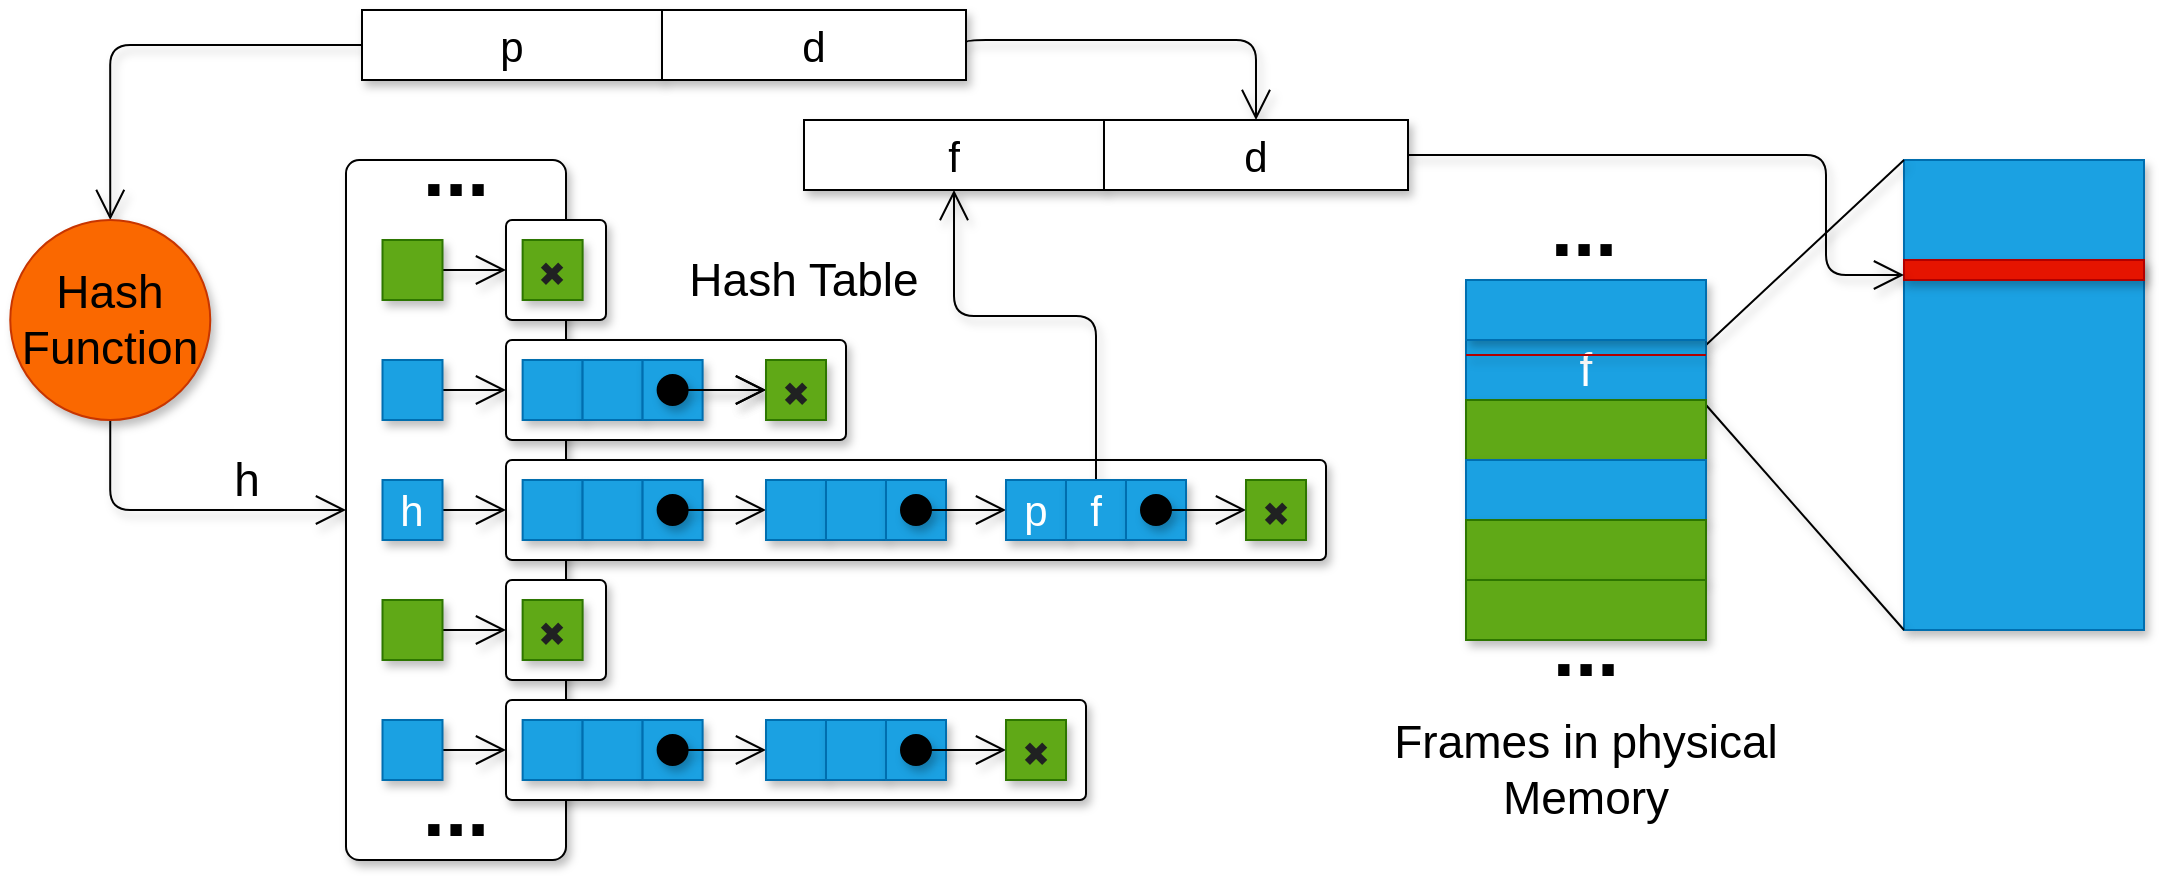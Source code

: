 <mxfile>
    <diagram id="uFBe2H4pg3KC3UbeyhN0" name="Page-1">
        <mxGraphModel dx="581" dy="700" grid="1" gridSize="10" guides="1" tooltips="1" connect="1" arrows="1" fold="1" page="1" pageScale="1" pageWidth="850" pageHeight="1100" math="0" shadow="0">
            <root>
                <mxCell id="0"/>
                <mxCell id="1" parent="0"/>
                <mxCell id="121" style="edgeStyle=orthogonalEdgeStyle;html=1;exitX=0;exitY=0.5;exitDx=0;exitDy=0;entryX=0.5;entryY=0;entryDx=0;entryDy=0;fontSize=23;endArrow=open;endFill=0;endSize=13;shadow=1;" parent="1" source="2" target="6" edge="1">
                    <mxGeometry relative="1" as="geometry"/>
                </mxCell>
                <mxCell id="2" value="p" style="rounded=0;whiteSpace=wrap;html=1;fontSize=21;verticalAlign=middle;shadow=1;" parent="1" vertex="1">
                    <mxGeometry x="178" y="25" width="150" height="35" as="geometry"/>
                </mxCell>
                <mxCell id="154" style="edgeStyle=orthogonalEdgeStyle;html=1;exitX=1;exitY=0.5;exitDx=0;exitDy=0;entryX=0.5;entryY=0;entryDx=0;entryDy=0;fontSize=23;endArrow=open;endFill=0;endSize=13;shadow=1;" parent="1" source="4" target="171" edge="1">
                    <mxGeometry relative="1" as="geometry">
                        <Array as="points">
                            <mxPoint x="480" y="40"/>
                            <mxPoint x="625" y="40"/>
                        </Array>
                    </mxGeometry>
                </mxCell>
                <mxCell id="4" value="d" style="rounded=0;whiteSpace=wrap;html=1;fontSize=21;verticalAlign=middle;shadow=1;" parent="1" vertex="1">
                    <mxGeometry x="328" y="25" width="152" height="35" as="geometry"/>
                </mxCell>
                <mxCell id="122" value="h" style="edgeStyle=orthogonalEdgeStyle;html=1;exitX=0.5;exitY=1;exitDx=0;exitDy=0;entryX=0;entryY=0.5;entryDx=0;entryDy=0;fontSize=23;endArrow=open;endFill=0;endSize=13;shadow=1;" parent="1" source="6" target="7" edge="1">
                    <mxGeometry x="0.386" y="15" relative="1" as="geometry">
                        <mxPoint as="offset"/>
                    </mxGeometry>
                </mxCell>
                <mxCell id="6" value="Hash&lt;br style=&quot;font-size: 23px;&quot;&gt;Function" style="ellipse;whiteSpace=wrap;html=1;aspect=fixed;fontSize=23;fillColor=#fa6800;strokeColor=#C73500;fontColor=#000000;shadow=1;" parent="1" vertex="1">
                    <mxGeometry x="2.13" y="130" width="100" height="100" as="geometry"/>
                </mxCell>
                <mxCell id="7" value="" style="rounded=1;whiteSpace=wrap;html=1;fontSize=29;verticalAlign=top;arcSize=6;shadow=1;" parent="1" vertex="1">
                    <mxGeometry x="170" y="100" width="110" height="350" as="geometry"/>
                </mxCell>
                <mxCell id="8" style="edgeStyle=none;html=1;exitX=1;exitY=0.5;exitDx=0;exitDy=0;entryX=0;entryY=0.5;entryDx=0;entryDy=0;fontSize=30;endArrow=open;endFill=0;endSize=13;shadow=1;" parent="1" source="9" target="100" edge="1">
                    <mxGeometry relative="1" as="geometry">
                        <mxPoint x="259.56" y="155" as="targetPoint"/>
                    </mxGeometry>
                </mxCell>
                <mxCell id="9" value="" style="rounded=0;whiteSpace=wrap;html=1;fontSize=21;verticalAlign=bottom;fillColor=#60a917;strokeColor=#2D7600;fontColor=#ffffff;shadow=1;" parent="1" vertex="1">
                    <mxGeometry x="188.25" y="140" width="30" height="30" as="geometry"/>
                </mxCell>
                <mxCell id="28" value="" style="rounded=1;whiteSpace=wrap;html=1;fontSize=29;verticalAlign=top;arcSize=6;shadow=1;" parent="1" vertex="1">
                    <mxGeometry x="250" y="250" width="410" height="50" as="geometry"/>
                </mxCell>
                <mxCell id="29" value="" style="rounded=0;whiteSpace=wrap;html=1;fontSize=21;verticalAlign=bottom;fillColor=#1ba1e2;strokeColor=#006EAF;fontColor=#ffffff;shadow=1;" parent="1" vertex="1">
                    <mxGeometry x="258.31" y="260" width="30" height="30" as="geometry"/>
                </mxCell>
                <mxCell id="30" value="" style="rounded=0;whiteSpace=wrap;html=1;fontSize=21;verticalAlign=bottom;fillColor=#1ba1e2;strokeColor=#006EAF;fontColor=#ffffff;shadow=1;" parent="1" vertex="1">
                    <mxGeometry x="288.31" y="260" width="30" height="30" as="geometry"/>
                </mxCell>
                <mxCell id="31" value="" style="rounded=0;whiteSpace=wrap;html=1;fontSize=21;verticalAlign=bottom;fillColor=#1ba1e2;strokeColor=#006EAF;fontColor=#ffffff;shadow=1;" parent="1" vertex="1">
                    <mxGeometry x="318.31" y="260" width="30" height="30" as="geometry"/>
                </mxCell>
                <mxCell id="37" style="edgeStyle=none;html=1;exitX=1;exitY=0.5;exitDx=0;exitDy=0;entryX=0;entryY=0.5;entryDx=0;entryDy=0;fontSize=23;endArrow=open;endFill=0;endSize=13;shadow=1;" parent="1" source="32" target="33" edge="1">
                    <mxGeometry relative="1" as="geometry"/>
                </mxCell>
                <mxCell id="32" value="" style="ellipse;whiteSpace=wrap;html=1;aspect=fixed;fontSize=23;fillColor=#000000;shadow=1;" parent="1" vertex="1">
                    <mxGeometry x="325.81" y="267.5" width="15" height="15" as="geometry"/>
                </mxCell>
                <mxCell id="33" value="" style="rounded=0;whiteSpace=wrap;html=1;fontSize=21;verticalAlign=bottom;fillColor=#1ba1e2;strokeColor=#006EAF;fontColor=#ffffff;shadow=1;" parent="1" vertex="1">
                    <mxGeometry x="380" y="260" width="30" height="30" as="geometry"/>
                </mxCell>
                <mxCell id="34" value="" style="rounded=0;whiteSpace=wrap;html=1;fontSize=21;verticalAlign=bottom;fillColor=#1ba1e2;strokeColor=#006EAF;fontColor=#ffffff;shadow=1;" parent="1" vertex="1">
                    <mxGeometry x="410" y="260" width="30" height="30" as="geometry"/>
                </mxCell>
                <mxCell id="35" value="" style="rounded=0;whiteSpace=wrap;html=1;fontSize=21;verticalAlign=bottom;fillColor=#1ba1e2;strokeColor=#006EAF;fontColor=#ffffff;shadow=1;" parent="1" vertex="1">
                    <mxGeometry x="440" y="260" width="30" height="30" as="geometry"/>
                </mxCell>
                <mxCell id="42" style="edgeStyle=none;html=1;exitX=1;exitY=0.5;exitDx=0;exitDy=0;entryX=0;entryY=0.5;entryDx=0;entryDy=0;fontSize=23;endArrow=open;endFill=0;endSize=13;shadow=1;" parent="1" source="36" target="38" edge="1">
                    <mxGeometry relative="1" as="geometry"/>
                </mxCell>
                <mxCell id="36" value="" style="ellipse;whiteSpace=wrap;html=1;aspect=fixed;fontSize=23;fillColor=#000000;shadow=1;" parent="1" vertex="1">
                    <mxGeometry x="447.5" y="267.5" width="15" height="15" as="geometry"/>
                </mxCell>
                <mxCell id="38" value="p" style="rounded=0;whiteSpace=wrap;html=1;fontSize=21;verticalAlign=bottom;fillColor=#1ba1e2;strokeColor=#006EAF;fontColor=#ffffff;shadow=1;" parent="1" vertex="1">
                    <mxGeometry x="500" y="260" width="30" height="30" as="geometry"/>
                </mxCell>
                <mxCell id="148" style="edgeStyle=orthogonalEdgeStyle;html=1;exitX=0.5;exitY=0;exitDx=0;exitDy=0;entryX=0.5;entryY=1;entryDx=0;entryDy=0;fontSize=23;endArrow=open;endFill=0;endSize=13;shadow=1;" parent="1" source="39" edge="1" target="170">
                    <mxGeometry relative="1" as="geometry">
                        <mxPoint x="701" y="177.5" as="targetPoint"/>
                        <Array as="points">
                            <mxPoint x="545" y="178"/>
                            <mxPoint x="474" y="178"/>
                        </Array>
                    </mxGeometry>
                </mxCell>
                <mxCell id="39" value="f" style="rounded=0;whiteSpace=wrap;html=1;fontSize=21;verticalAlign=bottom;fillColor=#1ba1e2;strokeColor=#006EAF;fontColor=#ffffff;shadow=1;" parent="1" vertex="1">
                    <mxGeometry x="530" y="260" width="30" height="30" as="geometry"/>
                </mxCell>
                <mxCell id="40" value="" style="rounded=0;whiteSpace=wrap;html=1;fontSize=21;verticalAlign=bottom;fillColor=#1ba1e2;strokeColor=#006EAF;fontColor=#ffffff;shadow=1;" parent="1" vertex="1">
                    <mxGeometry x="560" y="260" width="30" height="30" as="geometry"/>
                </mxCell>
                <mxCell id="69" style="edgeStyle=none;html=1;exitX=1;exitY=0.5;exitDx=0;exitDy=0;entryX=0;entryY=0.5;entryDx=0;entryDy=0;fontSize=23;endArrow=open;endFill=0;endSize=13;shadow=1;" parent="1" source="41" target="68" edge="1">
                    <mxGeometry relative="1" as="geometry"/>
                </mxCell>
                <mxCell id="41" value="" style="ellipse;whiteSpace=wrap;html=1;aspect=fixed;fontSize=23;fillColor=#000000;shadow=1;" parent="1" vertex="1">
                    <mxGeometry x="567.5" y="267.5" width="15" height="15" as="geometry"/>
                </mxCell>
                <mxCell id="68" value="&lt;span style=&quot;color: rgb(32, 33, 34); font-family: sans-serif; font-size: 16.8px;&quot;&gt;✖&lt;/span&gt;" style="rounded=0;whiteSpace=wrap;html=1;fontSize=21;verticalAlign=bottom;fillColor=#60a917;strokeColor=#2D7600;fontColor=#ffffff;shadow=1;" parent="1" vertex="1">
                    <mxGeometry x="620" y="260" width="30" height="30" as="geometry"/>
                </mxCell>
                <mxCell id="70" value="" style="rounded=1;whiteSpace=wrap;html=1;fontSize=29;verticalAlign=top;arcSize=6;shadow=1;" parent="1" vertex="1">
                    <mxGeometry x="250" y="370" width="290" height="50" as="geometry"/>
                </mxCell>
                <mxCell id="71" value="" style="rounded=0;whiteSpace=wrap;html=1;fontSize=21;verticalAlign=bottom;fillColor=#1ba1e2;strokeColor=#006EAF;fontColor=#ffffff;shadow=1;" parent="1" vertex="1">
                    <mxGeometry x="258.31" y="380" width="30" height="30" as="geometry"/>
                </mxCell>
                <mxCell id="72" value="" style="rounded=0;whiteSpace=wrap;html=1;fontSize=21;verticalAlign=bottom;fillColor=#1ba1e2;strokeColor=#006EAF;fontColor=#ffffff;shadow=1;" parent="1" vertex="1">
                    <mxGeometry x="288.31" y="380" width="30" height="30" as="geometry"/>
                </mxCell>
                <mxCell id="73" value="" style="rounded=0;whiteSpace=wrap;html=1;fontSize=21;verticalAlign=bottom;fillColor=#1ba1e2;strokeColor=#006EAF;fontColor=#ffffff;shadow=1;" parent="1" vertex="1">
                    <mxGeometry x="318.31" y="380" width="30" height="30" as="geometry"/>
                </mxCell>
                <mxCell id="74" style="edgeStyle=none;html=1;exitX=1;exitY=0.5;exitDx=0;exitDy=0;entryX=0;entryY=0.5;entryDx=0;entryDy=0;fontSize=23;endArrow=open;endFill=0;endSize=13;shadow=1;" parent="1" source="75" target="76" edge="1">
                    <mxGeometry relative="1" as="geometry"/>
                </mxCell>
                <mxCell id="75" value="" style="ellipse;whiteSpace=wrap;html=1;aspect=fixed;fontSize=23;fillColor=#000000;shadow=1;" parent="1" vertex="1">
                    <mxGeometry x="325.81" y="387.5" width="15" height="15" as="geometry"/>
                </mxCell>
                <mxCell id="76" value="" style="rounded=0;whiteSpace=wrap;html=1;fontSize=21;verticalAlign=bottom;fillColor=#1ba1e2;strokeColor=#006EAF;fontColor=#ffffff;shadow=1;" parent="1" vertex="1">
                    <mxGeometry x="380" y="380" width="30" height="30" as="geometry"/>
                </mxCell>
                <mxCell id="77" value="" style="rounded=0;whiteSpace=wrap;html=1;fontSize=21;verticalAlign=bottom;fillColor=#1ba1e2;strokeColor=#006EAF;fontColor=#ffffff;shadow=1;" parent="1" vertex="1">
                    <mxGeometry x="410" y="380" width="30" height="30" as="geometry"/>
                </mxCell>
                <mxCell id="78" value="" style="rounded=0;whiteSpace=wrap;html=1;fontSize=21;verticalAlign=bottom;fillColor=#1ba1e2;strokeColor=#006EAF;fontColor=#ffffff;shadow=1;" parent="1" vertex="1">
                    <mxGeometry x="440" y="380" width="30" height="30" as="geometry"/>
                </mxCell>
                <mxCell id="79" style="edgeStyle=none;html=1;exitX=1;exitY=0.5;exitDx=0;exitDy=0;entryX=0;entryY=0.5;entryDx=0;entryDy=0;fontSize=23;endArrow=open;endFill=0;endSize=13;shadow=1;" parent="1" source="80" target="86" edge="1">
                    <mxGeometry relative="1" as="geometry">
                        <mxPoint x="500" y="395" as="targetPoint"/>
                    </mxGeometry>
                </mxCell>
                <mxCell id="80" value="" style="ellipse;whiteSpace=wrap;html=1;aspect=fixed;fontSize=23;fillColor=#000000;shadow=1;" parent="1" vertex="1">
                    <mxGeometry x="447.5" y="387.5" width="15" height="15" as="geometry"/>
                </mxCell>
                <mxCell id="86" value="&lt;span style=&quot;color: rgb(32, 33, 34); font-family: sans-serif; font-size: 16.8px;&quot;&gt;✖&lt;/span&gt;" style="rounded=0;whiteSpace=wrap;html=1;fontSize=21;verticalAlign=bottom;fillColor=#60a917;strokeColor=#2D7600;fontColor=#ffffff;shadow=1;" parent="1" vertex="1">
                    <mxGeometry x="500" y="380" width="30" height="30" as="geometry"/>
                </mxCell>
                <mxCell id="87" value="" style="rounded=1;whiteSpace=wrap;html=1;fontSize=29;verticalAlign=top;arcSize=6;shadow=1;" parent="1" vertex="1">
                    <mxGeometry x="250" y="190" width="170" height="50" as="geometry"/>
                </mxCell>
                <mxCell id="88" value="" style="rounded=0;whiteSpace=wrap;html=1;fontSize=21;verticalAlign=bottom;fillColor=#1ba1e2;strokeColor=#006EAF;fontColor=#ffffff;shadow=1;" parent="1" vertex="1">
                    <mxGeometry x="258.31" y="200" width="30" height="30" as="geometry"/>
                </mxCell>
                <mxCell id="89" value="" style="rounded=0;whiteSpace=wrap;html=1;fontSize=21;verticalAlign=bottom;fillColor=#1ba1e2;strokeColor=#006EAF;fontColor=#ffffff;shadow=1;" parent="1" vertex="1">
                    <mxGeometry x="288.31" y="200" width="30" height="30" as="geometry"/>
                </mxCell>
                <mxCell id="99" value="" style="edgeStyle=none;html=1;fontSize=23;endArrow=open;endFill=0;endSize=13;shadow=1;" parent="1" source="90" target="98" edge="1">
                    <mxGeometry relative="1" as="geometry"/>
                </mxCell>
                <mxCell id="90" value="" style="rounded=0;whiteSpace=wrap;html=1;fontSize=21;verticalAlign=bottom;fillColor=#1ba1e2;strokeColor=#006EAF;fontColor=#ffffff;shadow=1;" parent="1" vertex="1">
                    <mxGeometry x="318.31" y="200" width="30" height="30" as="geometry"/>
                </mxCell>
                <mxCell id="91" style="edgeStyle=none;html=1;exitX=1;exitY=0.5;exitDx=0;exitDy=0;entryX=0;entryY=0.5;entryDx=0;entryDy=0;fontSize=23;endArrow=open;endFill=0;endSize=13;shadow=1;" parent="1" source="92" target="98" edge="1">
                    <mxGeometry relative="1" as="geometry">
                        <mxPoint x="380" y="215" as="targetPoint"/>
                    </mxGeometry>
                </mxCell>
                <mxCell id="92" value="" style="ellipse;whiteSpace=wrap;html=1;aspect=fixed;fontSize=23;fillColor=#000000;shadow=1;" parent="1" vertex="1">
                    <mxGeometry x="325.81" y="207.5" width="15" height="15" as="geometry"/>
                </mxCell>
                <mxCell id="98" value="&lt;span style=&quot;color: rgb(32, 33, 34); font-family: sans-serif; font-size: 16.8px;&quot;&gt;✖&lt;/span&gt;" style="rounded=0;whiteSpace=wrap;html=1;fontSize=21;verticalAlign=bottom;fillColor=#60a917;strokeColor=#2D7600;fontColor=#ffffff;shadow=1;" parent="1" vertex="1">
                    <mxGeometry x="380" y="200" width="30" height="30" as="geometry"/>
                </mxCell>
                <mxCell id="100" value="" style="rounded=1;whiteSpace=wrap;html=1;fontSize=29;verticalAlign=top;arcSize=6;shadow=1;" parent="1" vertex="1">
                    <mxGeometry x="250" y="130" width="50" height="50" as="geometry"/>
                </mxCell>
                <mxCell id="107" value="&lt;span style=&quot;color: rgb(32, 33, 34); font-family: sans-serif; font-size: 16.8px;&quot;&gt;✖&lt;/span&gt;" style="rounded=0;whiteSpace=wrap;html=1;fontSize=21;verticalAlign=bottom;fillColor=#60a917;strokeColor=#2D7600;fontColor=#ffffff;shadow=1;" parent="1" vertex="1">
                    <mxGeometry x="258.31" y="140" width="30" height="30" as="geometry"/>
                </mxCell>
                <mxCell id="108" value="" style="rounded=1;whiteSpace=wrap;html=1;fontSize=29;verticalAlign=top;arcSize=6;shadow=1;" parent="1" vertex="1">
                    <mxGeometry x="250" y="310" width="50" height="50" as="geometry"/>
                </mxCell>
                <mxCell id="109" value="&lt;span style=&quot;color: rgb(32, 33, 34); font-family: sans-serif; font-size: 16.8px;&quot;&gt;✖&lt;/span&gt;" style="rounded=0;whiteSpace=wrap;html=1;fontSize=21;verticalAlign=bottom;fillColor=#60a917;strokeColor=#2D7600;fontColor=#ffffff;shadow=1;" parent="1" vertex="1">
                    <mxGeometry x="258.31" y="320" width="30" height="30" as="geometry"/>
                </mxCell>
                <mxCell id="110" value="..." style="text;html=1;strokeColor=none;fillColor=none;align=center;verticalAlign=bottom;whiteSpace=wrap;rounded=0;fontSize=40;fontStyle=1;shadow=1;" parent="1" vertex="1">
                    <mxGeometry x="195" y="100" width="60" height="30" as="geometry"/>
                </mxCell>
                <mxCell id="115" style="edgeStyle=none;html=1;exitX=1;exitY=0.5;exitDx=0;exitDy=0;entryX=0;entryY=0.5;entryDx=0;entryDy=0;fontSize=23;endArrow=open;endFill=0;endSize=13;shadow=1;" parent="1" source="111" target="87" edge="1">
                    <mxGeometry relative="1" as="geometry"/>
                </mxCell>
                <mxCell id="111" value="" style="rounded=0;whiteSpace=wrap;html=1;fontSize=21;verticalAlign=bottom;fillColor=#1ba1e2;strokeColor=#006EAF;fontColor=#ffffff;shadow=1;" parent="1" vertex="1">
                    <mxGeometry x="188.25" y="200" width="30" height="30" as="geometry"/>
                </mxCell>
                <mxCell id="116" style="edgeStyle=none;html=1;exitX=1;exitY=0.5;exitDx=0;exitDy=0;entryX=0;entryY=0.5;entryDx=0;entryDy=0;fontSize=23;endArrow=open;endFill=0;endSize=13;shadow=1;" parent="1" source="112" target="28" edge="1">
                    <mxGeometry relative="1" as="geometry"/>
                </mxCell>
                <mxCell id="112" value="h" style="rounded=0;whiteSpace=wrap;html=1;fontSize=21;verticalAlign=bottom;fillColor=#1ba1e2;strokeColor=#006EAF;fontColor=#ffffff;shadow=1;" parent="1" vertex="1">
                    <mxGeometry x="188.25" y="260" width="30" height="30" as="geometry"/>
                </mxCell>
                <mxCell id="118" style="edgeStyle=none;html=1;exitX=1;exitY=0.5;exitDx=0;exitDy=0;entryX=0;entryY=0.5;entryDx=0;entryDy=0;fontSize=23;endArrow=open;endFill=0;endSize=13;shadow=1;" parent="1" source="113" target="70" edge="1">
                    <mxGeometry relative="1" as="geometry"/>
                </mxCell>
                <mxCell id="113" value="" style="rounded=0;whiteSpace=wrap;html=1;fontSize=21;verticalAlign=bottom;fillColor=#1ba1e2;strokeColor=#006EAF;fontColor=#ffffff;shadow=1;" parent="1" vertex="1">
                    <mxGeometry x="188.25" y="380" width="30" height="30" as="geometry"/>
                </mxCell>
                <mxCell id="117" style="edgeStyle=none;html=1;exitX=1;exitY=0.5;exitDx=0;exitDy=0;entryX=0;entryY=0.5;entryDx=0;entryDy=0;fontSize=23;endArrow=open;endFill=0;endSize=13;shadow=1;" parent="1" source="114" target="108" edge="1">
                    <mxGeometry relative="1" as="geometry"/>
                </mxCell>
                <mxCell id="114" value="" style="rounded=0;whiteSpace=wrap;html=1;fontSize=21;verticalAlign=bottom;fillColor=#60a917;strokeColor=#2D7600;fontColor=#ffffff;shadow=1;" parent="1" vertex="1">
                    <mxGeometry x="188.25" y="320" width="30" height="30" as="geometry"/>
                </mxCell>
                <mxCell id="119" value="..." style="text;html=1;strokeColor=none;fillColor=none;align=center;verticalAlign=bottom;whiteSpace=wrap;rounded=0;fontSize=40;fontStyle=1;shadow=1;" parent="1" vertex="1">
                    <mxGeometry x="195" y="420" width="60" height="30" as="geometry"/>
                </mxCell>
                <mxCell id="147" value="" style="rounded=0;whiteSpace=wrap;html=1;fontSize=23;fillColor=#1ba1e2;strokeColor=#006EAF;fontColor=#ffffff;shadow=1;" parent="1" vertex="1">
                    <mxGeometry x="949" y="100" width="120" height="235" as="geometry"/>
                </mxCell>
                <mxCell id="149" value="" style="endArrow=none;html=1;fontSize=23;endSize=13;exitX=1;exitY=1;exitDx=0;exitDy=0;entryX=0;entryY=0;entryDx=0;entryDy=0;shadow=1;" parent="1" target="147" edge="1">
                    <mxGeometry width="50" height="50" relative="1" as="geometry">
                        <mxPoint x="850" y="192.5" as="sourcePoint"/>
                        <mxPoint x="959" y="170" as="targetPoint"/>
                    </mxGeometry>
                </mxCell>
                <mxCell id="150" value="" style="endArrow=none;html=1;fontSize=23;endSize=13;exitX=1;exitY=1;exitDx=0;exitDy=0;entryX=0;entryY=1;entryDx=0;entryDy=0;shadow=1;" parent="1" target="147" edge="1">
                    <mxGeometry width="50" height="50" relative="1" as="geometry">
                        <mxPoint x="850" y="222.5" as="sourcePoint"/>
                        <mxPoint x="969" y="126" as="targetPoint"/>
                    </mxGeometry>
                </mxCell>
                <mxCell id="152" value="" style="rounded=0;whiteSpace=wrap;html=1;fontSize=23;fillColor=#e51400;strokeColor=#B20000;fontColor=#ffffff;shadow=1;" parent="1" vertex="1">
                    <mxGeometry x="949" y="150" width="120" height="10" as="geometry"/>
                </mxCell>
                <mxCell id="155" value="f" style="rounded=0;whiteSpace=wrap;html=1;fontSize=23;fillColor=#1ba1e2;strokeColor=#006EAF;fontColor=#ffffff;shadow=1;" parent="1" vertex="1">
                    <mxGeometry x="730" y="190" width="120" height="30" as="geometry"/>
                </mxCell>
                <mxCell id="156" value="" style="rounded=0;whiteSpace=wrap;html=1;fontSize=23;fillColor=#60a917;strokeColor=#2D7600;fontColor=#ffffff;shadow=1;" parent="1" vertex="1">
                    <mxGeometry x="730" y="220" width="120" height="30" as="geometry"/>
                </mxCell>
                <mxCell id="158" value="" style="rounded=0;whiteSpace=wrap;html=1;fontSize=23;fillColor=#1ba1e2;strokeColor=#006EAF;fontColor=#ffffff;shadow=1;" parent="1" vertex="1">
                    <mxGeometry x="730" y="250" width="120" height="30" as="geometry"/>
                </mxCell>
                <mxCell id="159" value="" style="rounded=0;whiteSpace=wrap;html=1;fontSize=23;fillColor=#60a917;strokeColor=#2D7600;fontColor=#ffffff;shadow=1;" parent="1" vertex="1">
                    <mxGeometry x="730" y="280" width="120" height="30" as="geometry"/>
                </mxCell>
                <mxCell id="160" value="" style="rounded=0;whiteSpace=wrap;html=1;fontSize=23;fillColor=#60a917;strokeColor=#2D7600;fontColor=#ffffff;shadow=1;" parent="1" vertex="1">
                    <mxGeometry x="730" y="310" width="120" height="30" as="geometry"/>
                </mxCell>
                <mxCell id="163" value="" style="rounded=0;whiteSpace=wrap;html=1;fontSize=23;fillColor=#1ba1e2;strokeColor=#006EAF;fontColor=#ffffff;shadow=1;" parent="1" vertex="1">
                    <mxGeometry x="730" y="160" width="120" height="30" as="geometry"/>
                </mxCell>
                <mxCell id="165" value="..." style="text;html=1;strokeColor=none;fillColor=none;align=center;verticalAlign=bottom;whiteSpace=wrap;rounded=0;fontSize=40;fontStyle=1;shadow=1;" parent="1" vertex="1">
                    <mxGeometry x="759" y="130" width="60" height="30" as="geometry"/>
                </mxCell>
                <mxCell id="166" value="..." style="text;html=1;strokeColor=none;fillColor=none;align=center;verticalAlign=bottom;whiteSpace=wrap;rounded=0;fontSize=40;fontStyle=1;shadow=1;" parent="1" vertex="1">
                    <mxGeometry x="760" y="340" width="60" height="30" as="geometry"/>
                </mxCell>
                <mxCell id="167" value="" style="endArrow=none;html=1;fontSize=23;endSize=13;entryX=1;entryY=0.25;entryDx=0;entryDy=0;exitX=0;exitY=0.25;exitDx=0;exitDy=0;fillColor=#e51400;strokeColor=#B20000;shadow=1;" parent="1" source="155" target="155" edge="1">
                    <mxGeometry width="50" height="50" relative="1" as="geometry">
                        <mxPoint x="699" y="220" as="sourcePoint"/>
                        <mxPoint x="749" y="170" as="targetPoint"/>
                    </mxGeometry>
                </mxCell>
                <mxCell id="168" value="Hash Table" style="text;html=1;strokeColor=none;fillColor=none;align=center;verticalAlign=middle;whiteSpace=wrap;rounded=0;fontSize=23;shadow=1;" parent="1" vertex="1">
                    <mxGeometry x="328" y="150" width="142" height="20" as="geometry"/>
                </mxCell>
                <mxCell id="169" value="Frames in physical Memory" style="text;html=1;strokeColor=none;fillColor=none;align=center;verticalAlign=middle;whiteSpace=wrap;rounded=0;fontSize=23;shadow=1;" parent="1" vertex="1">
                    <mxGeometry x="690" y="380" width="200" height="50" as="geometry"/>
                </mxCell>
                <mxCell id="170" value="f" style="rounded=0;whiteSpace=wrap;html=1;fontSize=21;verticalAlign=middle;shadow=1;" vertex="1" parent="1">
                    <mxGeometry x="399" y="80" width="150" height="35" as="geometry"/>
                </mxCell>
                <mxCell id="171" value="d" style="rounded=0;whiteSpace=wrap;html=1;fontSize=21;verticalAlign=middle;shadow=1;" vertex="1" parent="1">
                    <mxGeometry x="549" y="80" width="152" height="35" as="geometry"/>
                </mxCell>
                <mxCell id="173" style="edgeStyle=orthogonalEdgeStyle;html=1;entryX=0;entryY=0.75;entryDx=0;entryDy=0;fontSize=23;endArrow=open;endFill=0;endSize=13;shadow=1;exitX=1;exitY=0.5;exitDx=0;exitDy=0;" edge="1" parent="1" source="171" target="152">
                    <mxGeometry relative="1" as="geometry">
                        <mxPoint x="484" y="125" as="targetPoint"/>
                        <Array as="points">
                            <mxPoint x="910" y="98"/>
                            <mxPoint x="910" y="158"/>
                        </Array>
                        <mxPoint x="701" y="97" as="sourcePoint"/>
                    </mxGeometry>
                </mxCell>
            </root>
        </mxGraphModel>
    </diagram>
</mxfile>